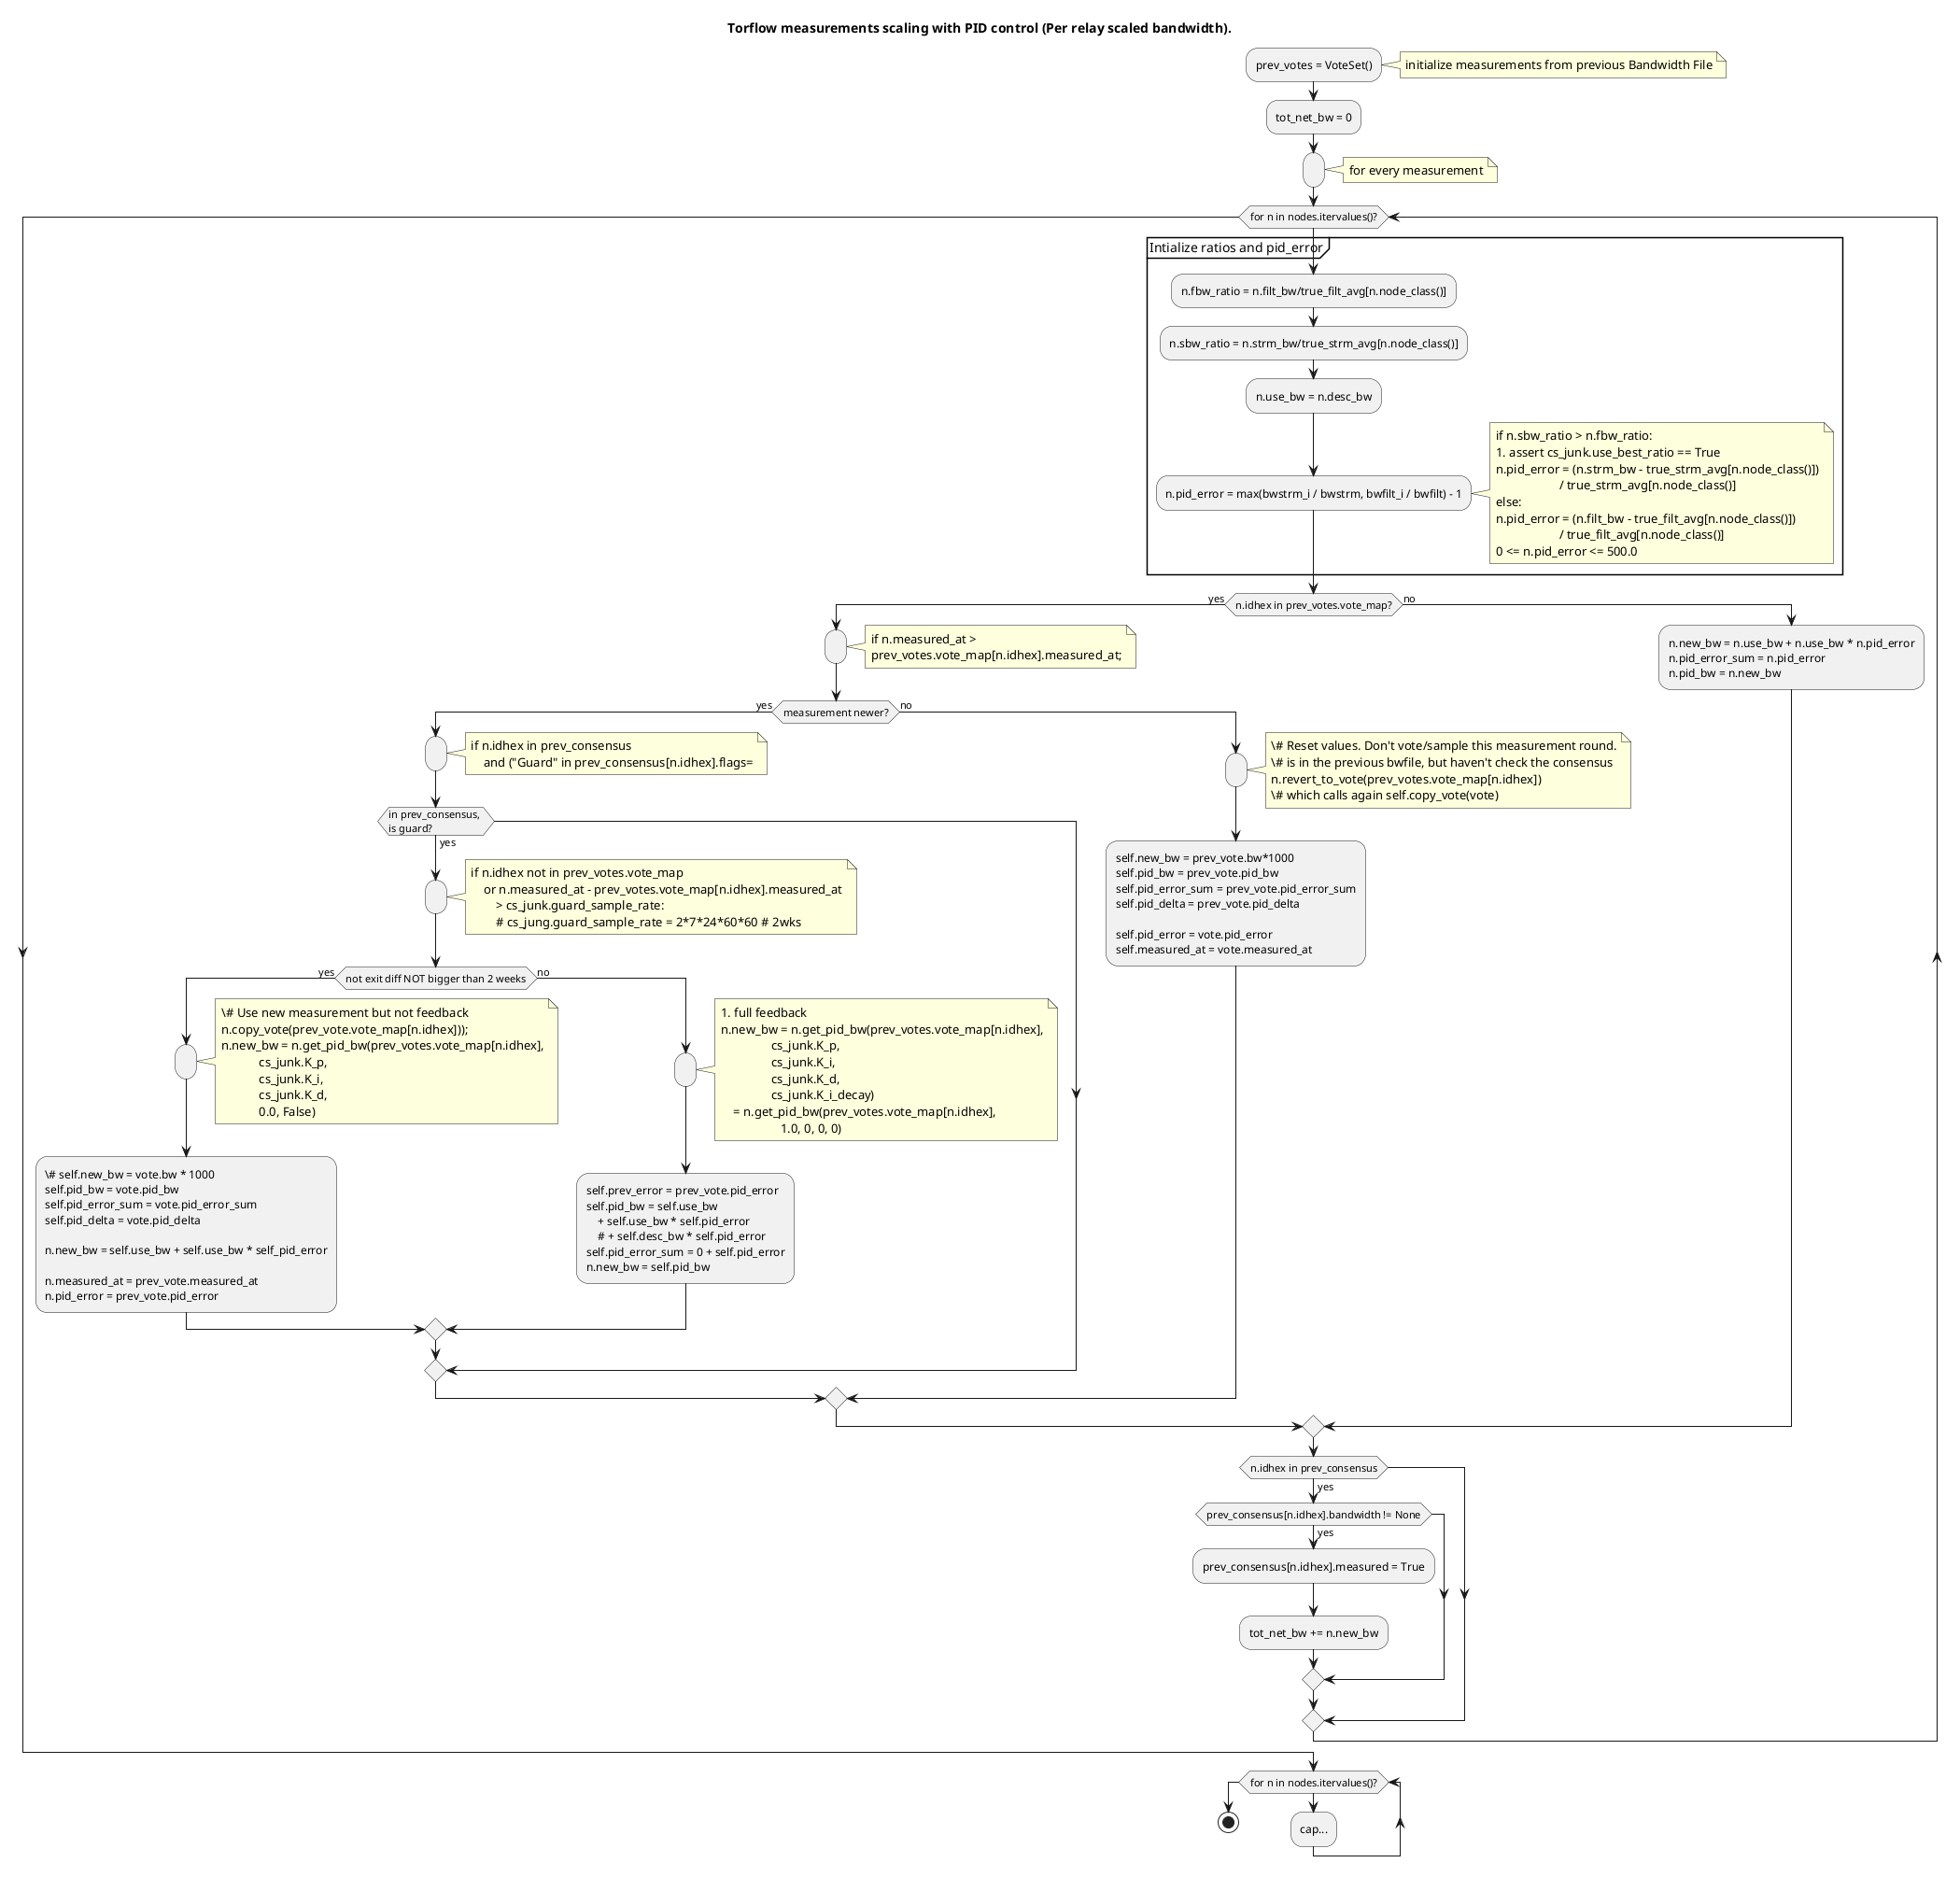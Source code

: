 @startuml
title "Torflow measurements scaling with PID control (Per relay scaled bandwidth)."

' Own previous bwfile
:prev_votes = VoteSet();
note right
initialize measurements from previous Bandwidth File
end note
:tot_net_bw = 0;
:;
note right
    for every measurement
end note
while (for n in nodes.itervalues()?)
    partition "Intialize ratios and pid_error" {
        ' Anything not set is initialized to 0 or None
        :n.fbw_ratio = n.filt_bw/true_filt_avg[n.node_class()];
        :n.sbw_ratio = n.strm_bw/true_strm_avg[n.node_class()];
        :n.use_bw = n.desc_bw;
        :n.pid_error = max(bwstrm_i / bwstrm, bwfilt_i / bwfilt) - 1;
        note right
            if n.sbw_ratio > n.fbw_ratio:
            #assert cs_junk.use_best_ratio == True
            n.pid_error = (n.strm_bw - true_strm_avg[n.node_class()])
                                / true_strm_avg[n.node_class()]
            else:
            n.pid_error = (n.filt_bw - true_filt_avg[n.node_class()])
                                / true_filt_avg[n.node_class()]
            0 <= n.pid_error <= 500.0
        end note
    }
    if (n.idhex in prev_votes.vote_map?) then (yes)
        :;
        note right
        if n.measured_at >
        prev_votes.vote_map[n.idhex].measured_at;
        end note
        if (measurement newer?) then (yes)
            :;
            note right
            if n.idhex in prev_consensus
                and ("Guard" in prev_consensus[n.idhex].flags=
            end note
            if (in prev_consensus, \nis guard?) then (yes)
                :;
                note right
                if n.idhex not in prev_votes.vote_map
                    or n.measured_at - prev_votes.vote_map[n.idhex].measured_at
                        > cs_junk.guard_sample_rate:
                        # cs_jung.guard_sample_rate = 2*7*24*60*60 # 2wks
                end note
                if (not exit diff NOT bigger than 2 weeks) then (yes)
                    :;
                    note right
                    \# Use new measurement but not feedback
                    n.copy_vote(prev_vote.vote_map[n.idhex]));
                    n.new_bw = n.get_pid_bw(prev_votes.vote_map[n.idhex],
                                cs_junk.K_p,
                                cs_junk.K_i,
                                cs_junk.K_d,
                                0.0, False)
                    end note
                    :\# self.new_bw = vote.bw * 1000
                    self.pid_bw = vote.pid_bw
                    self.pid_error_sum = vote.pid_error_sum
                    self.pid_delta = vote.pid_delta

                    n.new_bw = self.use_bw + self.use_bw * self_pid_error

                    n.measured_at = prev_vote.measured_at
                    n.pid_error = prev_vote.pid_error;
                else (no)
                    :;
                    note right
                    # full feedback
                    n.new_bw = n.get_pid_bw(prev_votes.vote_map[n.idhex],
                                    cs_junk.K_p,
                                    cs_junk.K_i,
                                    cs_junk.K_d,
                                    cs_junk.K_i_decay)
                        = n.get_pid_bw(prev_votes.vote_map[n.idhex],
                                       1.0, 0, 0, 0)
                    end note
                    :self.prev_error = prev_vote.pid_error
                    self.pid_bw = self.use_bw
                        + self.use_bw * self.pid_error
                        # + self.desc_bw * self.pid_error
                    self.pid_error_sum = 0 + self.pid_error
                    n.new_bw = self.pid_bw;
                endif
            endif
        ' No new measurement (in prev bwfile, but havent check consensus), do not vote this round
        else (no)
            :;
            note right
            \# Reset values. Don't vote/sample this measurement round.
            \# is in the previous bwfile, but haven't check the consensus
            n.revert_to_vote(prev_votes.vote_map[n.idhex])
            \# which calls again self.copy_vote(vote)
            end note
            :self.new_bw = prev_vote.bw*1000
            self.pid_bw = prev_vote.pid_bw
            self.pid_error_sum = prev_vote.pid_error_sum
            self.pid_delta = prev_vote.pid_delta

            self.pid_error = vote.pid_error
            self.measured_at = vote.measured_at;

        endif
    ' Not in previous bwfile, usually only with authoritites, possibly not in conensus?
    else (no)
        ' :n.new_bw = n.use_bw + cs_junk.K_p*n.use_bw*n.pid_error = \n
        :n.new_bw = n.use_bw + n.use_bw * n.pid_error
        n.pid_error_sum = n.pid_error
        n.pid_bw = n.new_bw;
    endif
    ' :n.change = n.new_bw - n.desc_bw;

    ' For capping later
    if (n.idhex in prev_consensus) then (yes)
        if (prev_consensus[n.idhex].bandwidth != None) then (yes)
            :prev_consensus[n.idhex].measured = True;
            :tot_net_bw += n.new_bw;
        endif
    endif
endwhile
while (for n in nodes.itervalues()?)
    :cap...;
endwhile
stop

@enduml
